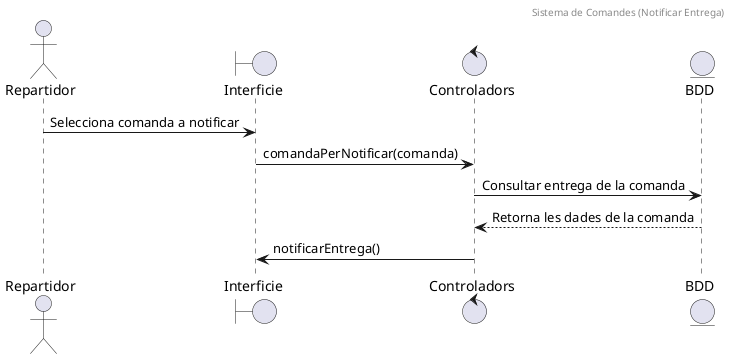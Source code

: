 @startuml
'https://plantuml.com/sequence-diagram
header "Sistema de Comandes (Notificar Entrega)"
actor Repartidor AS R
boundary Interficie AS I
control "Controladors" AS Co
entity BDD AS B

R -> I : Selecciona comanda a notificar
I -> Co : comandaPerNotificar(comanda)
Co -> B : Consultar entrega de la comanda
B --> Co : Retorna les dades de la comanda
Co -> I : notificarEntrega()

@enduml